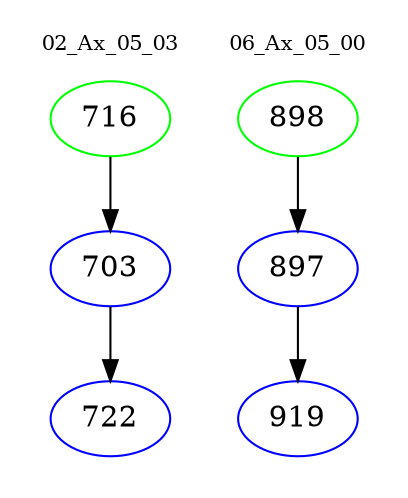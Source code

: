 digraph{
subgraph cluster_0 {
color = white
label = "02_Ax_05_03";
fontsize=10;
T0_716 [label="716", color="green"]
T0_716 -> T0_703 [color="black"]
T0_703 [label="703", color="blue"]
T0_703 -> T0_722 [color="black"]
T0_722 [label="722", color="blue"]
}
subgraph cluster_1 {
color = white
label = "06_Ax_05_00";
fontsize=10;
T1_898 [label="898", color="green"]
T1_898 -> T1_897 [color="black"]
T1_897 [label="897", color="blue"]
T1_897 -> T1_919 [color="black"]
T1_919 [label="919", color="blue"]
}
}
